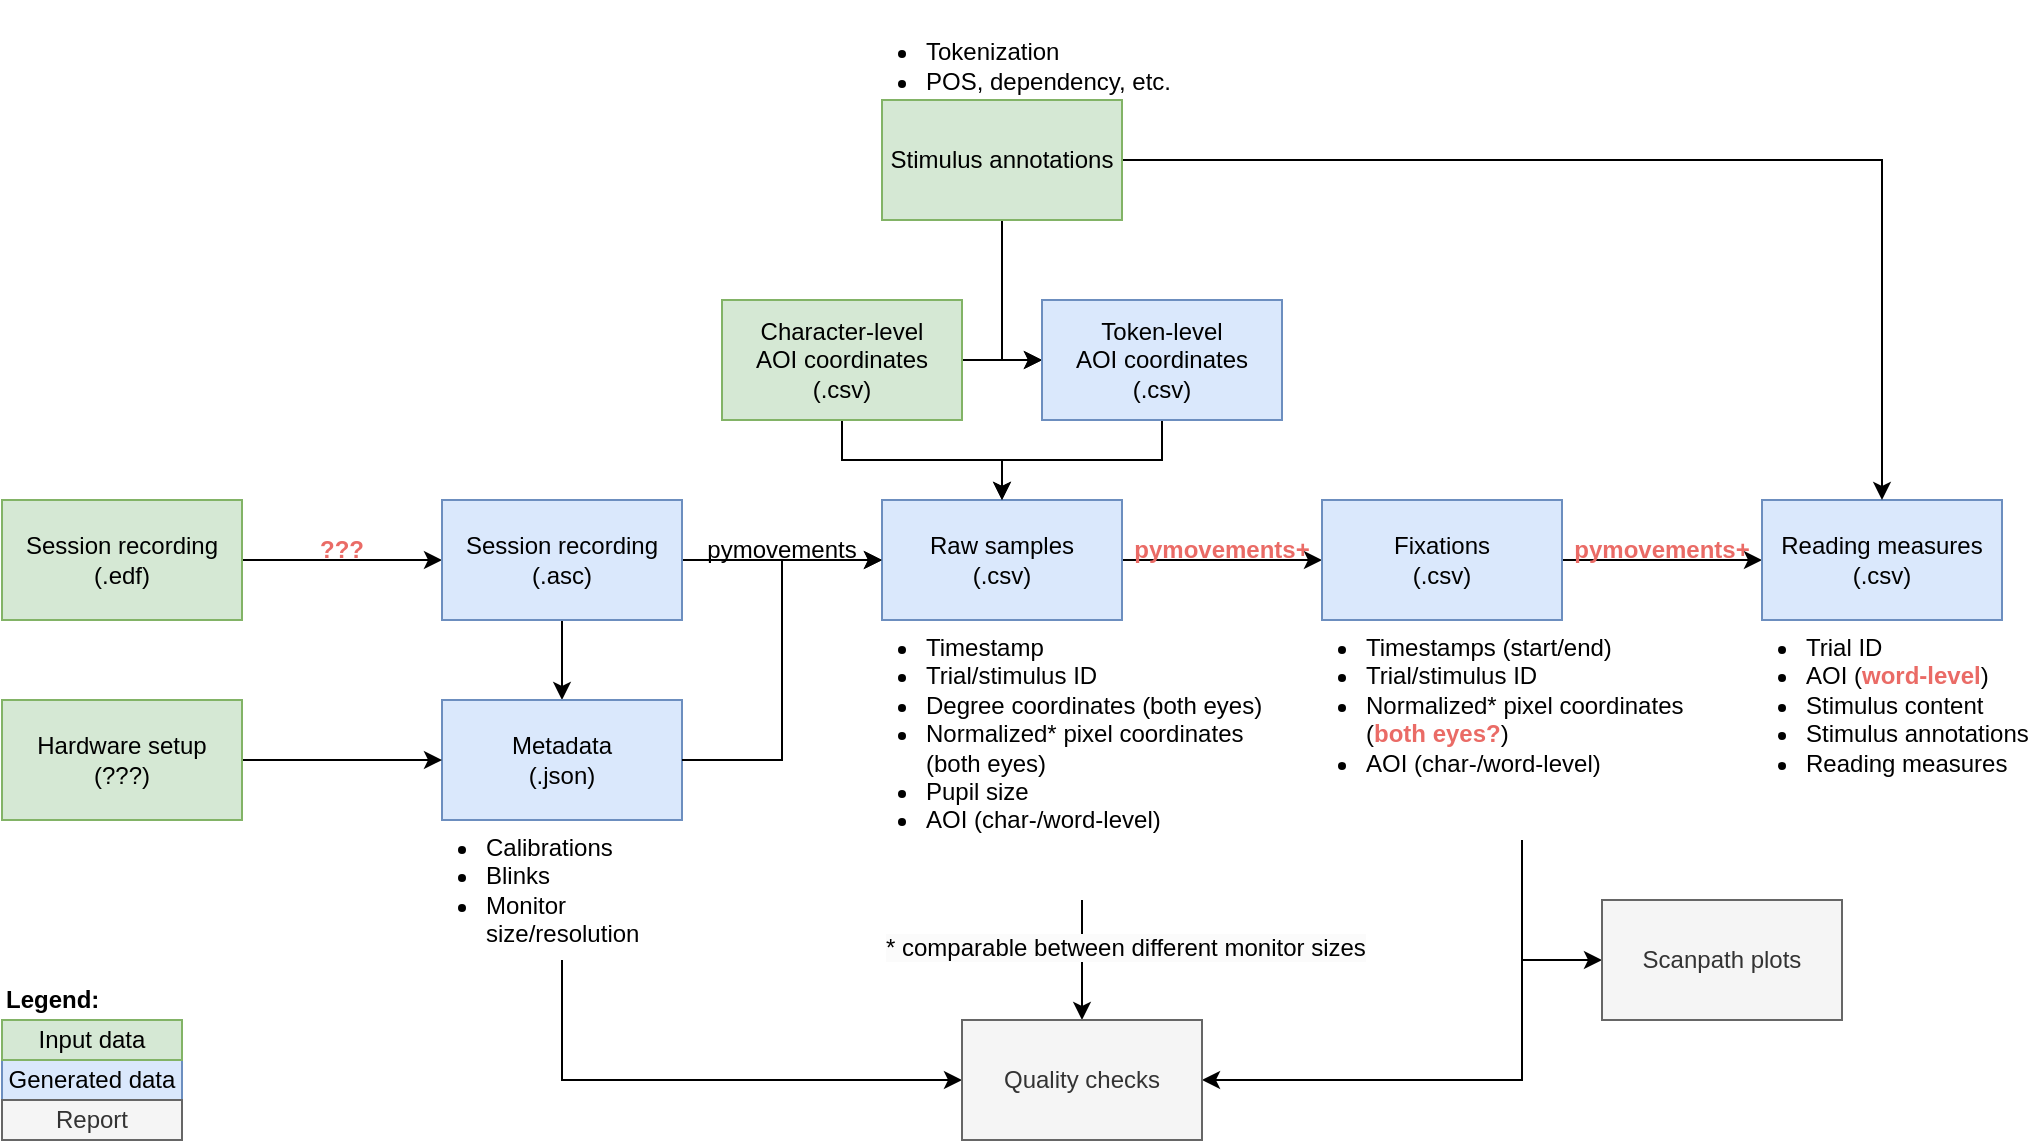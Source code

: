 <mxfile>
    <diagram name="Page-1" id="AtIYIHQ_GJjiH0cBQafu">
        <mxGraphModel dx="1239" dy="805" grid="1" gridSize="10" guides="1" tooltips="1" connect="1" arrows="1" fold="1" page="1" pageScale="1" pageWidth="1169" pageHeight="827" math="0" shadow="0">
            <root>
                <mxCell id="0"/>
                <mxCell id="1" parent="0"/>
                <mxCell id="c0CKN2lVMgZB3iicLmFA-7" style="edgeStyle=orthogonalEdgeStyle;rounded=0;orthogonalLoop=1;jettySize=auto;html=1;exitX=1;exitY=0.5;exitDx=0;exitDy=0;entryX=0;entryY=0.5;entryDx=0;entryDy=0;" parent="1" source="c0CKN2lVMgZB3iicLmFA-1" target="c0CKN2lVMgZB3iicLmFA-2" edge="1">
                    <mxGeometry relative="1" as="geometry"/>
                </mxCell>
                <mxCell id="c0CKN2lVMgZB3iicLmFA-1" value="Session recording&lt;div&gt;(.edf)&lt;/div&gt;" style="rounded=0;whiteSpace=wrap;html=1;fillColor=#d5e8d4;strokeColor=#82b366;" parent="1" vertex="1">
                    <mxGeometry x="80" y="320" width="120" height="60" as="geometry"/>
                </mxCell>
                <mxCell id="c0CKN2lVMgZB3iicLmFA-8" style="edgeStyle=orthogonalEdgeStyle;rounded=0;orthogonalLoop=1;jettySize=auto;html=1;entryX=0;entryY=0.5;entryDx=0;entryDy=0;" parent="1" source="c0CKN2lVMgZB3iicLmFA-2" target="c0CKN2lVMgZB3iicLmFA-3" edge="1">
                    <mxGeometry relative="1" as="geometry"/>
                </mxCell>
                <mxCell id="c0CKN2lVMgZB3iicLmFA-9" style="edgeStyle=orthogonalEdgeStyle;rounded=0;orthogonalLoop=1;jettySize=auto;html=1;exitX=0.5;exitY=1;exitDx=0;exitDy=0;entryX=0.5;entryY=0;entryDx=0;entryDy=0;" parent="1" source="c0CKN2lVMgZB3iicLmFA-2" target="c0CKN2lVMgZB3iicLmFA-4" edge="1">
                    <mxGeometry relative="1" as="geometry"/>
                </mxCell>
                <mxCell id="c0CKN2lVMgZB3iicLmFA-2" value="Session recording&lt;div&gt;(.asc)&lt;/div&gt;" style="rounded=0;whiteSpace=wrap;html=1;fillColor=#dae8fc;strokeColor=#6c8ebf;" parent="1" vertex="1">
                    <mxGeometry x="300" y="320" width="120" height="60" as="geometry"/>
                </mxCell>
                <mxCell id="c0CKN2lVMgZB3iicLmFA-27" style="edgeStyle=orthogonalEdgeStyle;rounded=0;orthogonalLoop=1;jettySize=auto;html=1;exitX=1;exitY=0.5;exitDx=0;exitDy=0;entryX=0;entryY=0.5;entryDx=0;entryDy=0;" parent="1" source="c0CKN2lVMgZB3iicLmFA-3" target="c0CKN2lVMgZB3iicLmFA-14" edge="1">
                    <mxGeometry relative="1" as="geometry"/>
                </mxCell>
                <mxCell id="c0CKN2lVMgZB3iicLmFA-3" value="Raw samples&lt;div&gt;(.csv)&lt;/div&gt;" style="rounded=0;whiteSpace=wrap;html=1;fillColor=#dae8fc;strokeColor=#6c8ebf;" parent="1" vertex="1">
                    <mxGeometry x="520" y="320" width="120" height="60" as="geometry"/>
                </mxCell>
                <mxCell id="c0CKN2lVMgZB3iicLmFA-4" value="Metadata&lt;div&gt;(.json)&lt;/div&gt;" style="rounded=0;whiteSpace=wrap;html=1;fillColor=#dae8fc;strokeColor=#6c8ebf;" parent="1" vertex="1">
                    <mxGeometry x="300" y="420" width="120" height="60" as="geometry"/>
                </mxCell>
                <mxCell id="c0CKN2lVMgZB3iicLmFA-24" style="edgeStyle=orthogonalEdgeStyle;rounded=0;orthogonalLoop=1;jettySize=auto;html=1;exitX=0.5;exitY=1;exitDx=0;exitDy=0;entryX=0.5;entryY=0;entryDx=0;entryDy=0;" parent="1" source="c0CKN2lVMgZB3iicLmFA-5" target="c0CKN2lVMgZB3iicLmFA-22" edge="1">
                    <mxGeometry relative="1" as="geometry"/>
                </mxCell>
                <mxCell id="c0CKN2lVMgZB3iicLmFA-5" value="&lt;ul style=&quot;padding-left: 20px; margin-top: 0px; margin-bottom: 0px;&quot;&gt;&lt;li&gt;Timestamp&lt;/li&gt;&lt;li&gt;Trial/stimulus ID&lt;/li&gt;&lt;li&gt;Degree coordinates (both eyes)&lt;/li&gt;&lt;li&gt;Normalized* pixel coordinates (both eyes)&lt;/li&gt;&lt;li&gt;Pupil size&lt;/li&gt;&lt;li&gt;AOI (char-/word-level)&lt;/li&gt;&lt;/ul&gt;" style="text;html=1;align=left;verticalAlign=top;whiteSpace=wrap;rounded=0;" parent="1" vertex="1">
                    <mxGeometry x="520" y="380" width="200" height="140" as="geometry"/>
                </mxCell>
                <mxCell id="7" style="edgeStyle=orthogonalEdgeStyle;html=1;entryX=0;entryY=0.5;entryDx=0;entryDy=0;arcSize=0;" edge="1" parent="1" source="c0CKN2lVMgZB3iicLmFA-6" target="5">
                    <mxGeometry relative="1" as="geometry"/>
                </mxCell>
                <mxCell id="8" style="edgeStyle=orthogonalEdgeStyle;html=1;entryX=0.5;entryY=0;entryDx=0;entryDy=0;arcSize=0;" edge="1" parent="1" source="c0CKN2lVMgZB3iicLmFA-6" target="c0CKN2lVMgZB3iicLmFA-3">
                    <mxGeometry relative="1" as="geometry"/>
                </mxCell>
                <mxCell id="c0CKN2lVMgZB3iicLmFA-6" value="Character-level&lt;br&gt;AOI coordinates&lt;br&gt;&lt;span style=&quot;background-color: initial;&quot;&gt;(.csv)&lt;/span&gt;" style="rounded=0;whiteSpace=wrap;html=1;fillColor=#d5e8d4;strokeColor=#82b366;" parent="1" vertex="1">
                    <mxGeometry x="440" y="220" width="120" height="60" as="geometry"/>
                </mxCell>
                <mxCell id="c0CKN2lVMgZB3iicLmFA-35" style="edgeStyle=orthogonalEdgeStyle;rounded=0;orthogonalLoop=1;jettySize=auto;html=1;entryX=0;entryY=0.5;entryDx=0;entryDy=0;" parent="1" source="c0CKN2lVMgZB3iicLmFA-14" target="c0CKN2lVMgZB3iicLmFA-33" edge="1">
                    <mxGeometry relative="1" as="geometry"/>
                </mxCell>
                <mxCell id="c0CKN2lVMgZB3iicLmFA-14" value="Fixations&lt;div&gt;(.csv)&lt;/div&gt;" style="rounded=0;whiteSpace=wrap;html=1;fillColor=#dae8fc;strokeColor=#6c8ebf;" parent="1" vertex="1">
                    <mxGeometry x="740" y="320" width="120" height="60" as="geometry"/>
                </mxCell>
                <mxCell id="c0CKN2lVMgZB3iicLmFA-23" style="edgeStyle=orthogonalEdgeStyle;rounded=0;orthogonalLoop=1;jettySize=auto;html=1;entryX=0;entryY=0.5;entryDx=0;entryDy=0;exitX=0.5;exitY=1;exitDx=0;exitDy=0;" parent="1" source="c0CKN2lVMgZB3iicLmFA-15" target="c0CKN2lVMgZB3iicLmFA-22" edge="1">
                    <mxGeometry relative="1" as="geometry"/>
                </mxCell>
                <mxCell id="c0CKN2lVMgZB3iicLmFA-15" value="&lt;ul style=&quot;padding-left: 20px; margin-top: 0px; margin-bottom: 0px;&quot;&gt;&lt;li&gt;Calibrations&lt;/li&gt;&lt;li&gt;Blinks&lt;/li&gt;&lt;li&gt;Monitor size/resolution&lt;/li&gt;&lt;/ul&gt;" style="text;html=1;align=left;verticalAlign=top;whiteSpace=wrap;rounded=0;" parent="1" vertex="1">
                    <mxGeometry x="300" y="480" width="120" height="70" as="geometry"/>
                </mxCell>
                <mxCell id="c0CKN2lVMgZB3iicLmFA-26" style="edgeStyle=orthogonalEdgeStyle;rounded=0;orthogonalLoop=1;jettySize=auto;html=1;exitX=0.5;exitY=1;exitDx=0;exitDy=0;entryX=1;entryY=0.5;entryDx=0;entryDy=0;" parent="1" source="c0CKN2lVMgZB3iicLmFA-17" target="c0CKN2lVMgZB3iicLmFA-22" edge="1">
                    <mxGeometry relative="1" as="geometry"/>
                </mxCell>
                <mxCell id="c0CKN2lVMgZB3iicLmFA-44" style="edgeStyle=orthogonalEdgeStyle;rounded=0;orthogonalLoop=1;jettySize=auto;html=1;exitX=0.5;exitY=1;exitDx=0;exitDy=0;entryX=0;entryY=0.5;entryDx=0;entryDy=0;" parent="1" source="c0CKN2lVMgZB3iicLmFA-17" target="c0CKN2lVMgZB3iicLmFA-43" edge="1">
                    <mxGeometry relative="1" as="geometry"/>
                </mxCell>
                <mxCell id="c0CKN2lVMgZB3iicLmFA-17" value="&lt;ul style=&quot;padding-left: 20px; margin-top: 0px; margin-bottom: 0px;&quot;&gt;&lt;li&gt;Timestamps (start/end)&lt;/li&gt;&lt;li&gt;Trial/stimulus ID&lt;/li&gt;&lt;li&gt;Normalized* pixel coordinates (&lt;b&gt;&lt;font color=&quot;#ea6b66&quot;&gt;both eyes?&lt;/font&gt;&lt;/b&gt;)&lt;/li&gt;&lt;li&gt;AOI (char-/word-level)&lt;/li&gt;&lt;/ul&gt;" style="text;html=1;align=left;verticalAlign=top;whiteSpace=wrap;rounded=0;" parent="1" vertex="1">
                    <mxGeometry x="740" y="380" width="200" height="110" as="geometry"/>
                </mxCell>
                <mxCell id="c0CKN2lVMgZB3iicLmFA-18" value="&lt;span style=&quot;color: rgb(0, 0, 0); font-family: Helvetica; font-size: 12px; font-style: normal; font-variant-ligatures: normal; font-variant-caps: normal; font-weight: 400; letter-spacing: normal; orphans: 2; text-indent: 0px; text-transform: none; widows: 2; word-spacing: 0px; -webkit-text-stroke-width: 0px; white-space: normal; background-color: rgb(251, 251, 251); text-decoration-thickness: initial; text-decoration-style: initial; text-decoration-color: initial; float: none; display: inline !important;&quot;&gt;* comparable between different monitor sizes&lt;/span&gt;" style="text;whiteSpace=wrap;html=1;align=left;" parent="1" vertex="1">
                    <mxGeometry x="520" y="530" width="280" height="30" as="geometry"/>
                </mxCell>
                <mxCell id="c0CKN2lVMgZB3iicLmFA-21" style="edgeStyle=orthogonalEdgeStyle;rounded=0;orthogonalLoop=1;jettySize=auto;html=1;entryX=0;entryY=0.5;entryDx=0;entryDy=0;exitX=1;exitY=0.5;exitDx=0;exitDy=0;" parent="1" source="c0CKN2lVMgZB3iicLmFA-19" target="c0CKN2lVMgZB3iicLmFA-4" edge="1">
                    <mxGeometry relative="1" as="geometry"/>
                </mxCell>
                <mxCell id="c0CKN2lVMgZB3iicLmFA-32" style="edgeStyle=orthogonalEdgeStyle;rounded=0;orthogonalLoop=1;jettySize=auto;html=1;exitX=1;exitY=0.5;exitDx=0;exitDy=0;entryX=0;entryY=0.5;entryDx=0;entryDy=0;" parent="1" source="c0CKN2lVMgZB3iicLmFA-4" target="c0CKN2lVMgZB3iicLmFA-3" edge="1">
                    <mxGeometry relative="1" as="geometry"/>
                </mxCell>
                <mxCell id="c0CKN2lVMgZB3iicLmFA-19" value="Hardware setup&lt;div&gt;(???)&lt;/div&gt;" style="rounded=0;whiteSpace=wrap;html=1;fillColor=#d5e8d4;strokeColor=#82b366;" parent="1" vertex="1">
                    <mxGeometry x="80" y="420" width="120" height="60" as="geometry"/>
                </mxCell>
                <mxCell id="c0CKN2lVMgZB3iicLmFA-22" value="Quality checks" style="rounded=0;whiteSpace=wrap;html=1;fillColor=#f5f5f5;strokeColor=#666666;fontColor=#333333;" parent="1" vertex="1">
                    <mxGeometry x="560" y="580" width="120" height="60" as="geometry"/>
                </mxCell>
                <mxCell id="c0CKN2lVMgZB3iicLmFA-29" value="???" style="text;html=1;align=center;verticalAlign=middle;whiteSpace=wrap;rounded=0;fontColor=#EA6B66;fontStyle=1" parent="1" vertex="1">
                    <mxGeometry x="220" y="330" width="60" height="30" as="geometry"/>
                </mxCell>
                <mxCell id="c0CKN2lVMgZB3iicLmFA-30" value="pymovements" style="text;html=1;align=center;verticalAlign=middle;whiteSpace=wrap;rounded=0;" parent="1" vertex="1">
                    <mxGeometry x="440" y="330" width="60" height="30" as="geometry"/>
                </mxCell>
                <mxCell id="c0CKN2lVMgZB3iicLmFA-31" value="pymovements+" style="text;html=1;align=center;verticalAlign=middle;whiteSpace=wrap;rounded=0;fontColor=#EA6B66;fontStyle=1" parent="1" vertex="1">
                    <mxGeometry x="660" y="330" width="60" height="30" as="geometry"/>
                </mxCell>
                <mxCell id="c0CKN2lVMgZB3iicLmFA-33" value="Reading measures&lt;div&gt;(.csv)&lt;/div&gt;" style="rounded=0;whiteSpace=wrap;html=1;fillColor=#dae8fc;strokeColor=#6c8ebf;" parent="1" vertex="1">
                    <mxGeometry x="960" y="320" width="120" height="60" as="geometry"/>
                </mxCell>
                <mxCell id="c0CKN2lVMgZB3iicLmFA-34" value="&lt;ul style=&quot;padding-left: 20px; margin-top: 0px; margin-bottom: 0px;&quot;&gt;&lt;li&gt;&lt;span style=&quot;background-color: initial;&quot;&gt;Trial ID&lt;/span&gt;&lt;/li&gt;&lt;li&gt;&lt;span style=&quot;background-color: initial;&quot;&gt;AOI (&lt;b&gt;&lt;font color=&quot;#ea6b66&quot;&gt;word-level&lt;/font&gt;&lt;/b&gt;)&lt;/span&gt;&lt;/li&gt;&lt;li&gt;Stimulus content&lt;/li&gt;&lt;li&gt;Stimulus annotations&lt;/li&gt;&lt;li&gt;Reading measures&lt;/li&gt;&lt;/ul&gt;" style="text;html=1;align=left;verticalAlign=top;whiteSpace=wrap;rounded=0;" parent="1" vertex="1">
                    <mxGeometry x="960" y="380" width="140" height="80" as="geometry"/>
                </mxCell>
                <mxCell id="c0CKN2lVMgZB3iicLmFA-36" value="pymovements+" style="text;html=1;align=center;verticalAlign=middle;whiteSpace=wrap;rounded=0;fontColor=#EA6B66;fontStyle=1" parent="1" vertex="1">
                    <mxGeometry x="880" y="330" width="60" height="30" as="geometry"/>
                </mxCell>
                <mxCell id="c0CKN2lVMgZB3iicLmFA-38" value="Generated data" style="rounded=0;whiteSpace=wrap;html=1;fillColor=#dae8fc;strokeColor=#6c8ebf;" parent="1" vertex="1">
                    <mxGeometry x="80" y="600" width="90" height="20" as="geometry"/>
                </mxCell>
                <mxCell id="c0CKN2lVMgZB3iicLmFA-39" value="Input data" style="rounded=0;whiteSpace=wrap;html=1;fillColor=#d5e8d4;strokeColor=#82b366;" parent="1" vertex="1">
                    <mxGeometry x="80" y="580" width="90" height="20" as="geometry"/>
                </mxCell>
                <mxCell id="c0CKN2lVMgZB3iicLmFA-41" value="Legend:" style="text;html=1;align=left;verticalAlign=middle;whiteSpace=wrap;rounded=0;fontStyle=1" parent="1" vertex="1">
                    <mxGeometry x="80" y="560" width="90" height="20" as="geometry"/>
                </mxCell>
                <mxCell id="c0CKN2lVMgZB3iicLmFA-42" value="Report" style="rounded=0;whiteSpace=wrap;html=1;fillColor=#f5f5f5;strokeColor=#666666;fontColor=#333333;" parent="1" vertex="1">
                    <mxGeometry x="80" y="620" width="90" height="20" as="geometry"/>
                </mxCell>
                <mxCell id="c0CKN2lVMgZB3iicLmFA-43" value="Scanpath plots" style="rounded=0;whiteSpace=wrap;html=1;fillColor=#f5f5f5;strokeColor=#666666;fontColor=#333333;" parent="1" vertex="1">
                    <mxGeometry x="880" y="520" width="120" height="60" as="geometry"/>
                </mxCell>
                <mxCell id="4" style="edgeStyle=orthogonalEdgeStyle;html=1;entryX=0.5;entryY=0;entryDx=0;entryDy=0;arcSize=0;" edge="1" parent="1" source="2" target="c0CKN2lVMgZB3iicLmFA-33">
                    <mxGeometry relative="1" as="geometry"/>
                </mxCell>
                <mxCell id="6" style="edgeStyle=orthogonalEdgeStyle;html=1;entryX=0;entryY=0.5;entryDx=0;entryDy=0;arcSize=0;" edge="1" parent="1" source="2" target="5">
                    <mxGeometry relative="1" as="geometry"/>
                </mxCell>
                <mxCell id="2" value="Stimulus annotations" style="rounded=0;whiteSpace=wrap;html=1;fillColor=#d5e8d4;strokeColor=#82b366;" vertex="1" parent="1">
                    <mxGeometry x="520" y="120" width="120" height="60" as="geometry"/>
                </mxCell>
                <mxCell id="3" value="&lt;ul style=&quot;padding-left: 20px; margin-top: 0px; margin-bottom: 0px;&quot;&gt;&lt;li&gt;Tokenization&lt;/li&gt;&lt;li&gt;POS, dependency, etc.&lt;/li&gt;&lt;/ul&gt;" style="text;html=1;align=left;verticalAlign=bottom;whiteSpace=wrap;rounded=0;" vertex="1" parent="1">
                    <mxGeometry x="520" y="70" width="160" height="50" as="geometry"/>
                </mxCell>
                <mxCell id="9" style="edgeStyle=orthogonalEdgeStyle;html=1;exitX=0.5;exitY=1;exitDx=0;exitDy=0;entryX=0.5;entryY=0;entryDx=0;entryDy=0;arcSize=0;" edge="1" parent="1" source="5" target="c0CKN2lVMgZB3iicLmFA-3">
                    <mxGeometry relative="1" as="geometry"/>
                </mxCell>
                <mxCell id="5" value="Token-level&lt;br&gt;AOI coordinates&lt;br&gt;&lt;span style=&quot;background-color: initial;&quot;&gt;(.csv)&lt;/span&gt;" style="rounded=0;whiteSpace=wrap;html=1;fillColor=#dae8fc;strokeColor=#6c8ebf;" vertex="1" parent="1">
                    <mxGeometry x="600" y="220" width="120" height="60" as="geometry"/>
                </mxCell>
            </root>
        </mxGraphModel>
    </diagram>
</mxfile>
